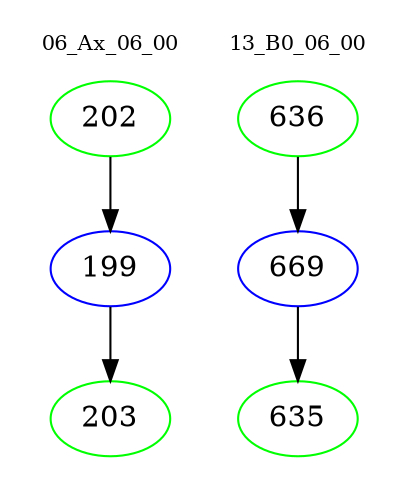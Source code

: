 digraph{
subgraph cluster_0 {
color = white
label = "06_Ax_06_00";
fontsize=10;
T0_202 [label="202", color="green"]
T0_202 -> T0_199 [color="black"]
T0_199 [label="199", color="blue"]
T0_199 -> T0_203 [color="black"]
T0_203 [label="203", color="green"]
}
subgraph cluster_1 {
color = white
label = "13_B0_06_00";
fontsize=10;
T1_636 [label="636", color="green"]
T1_636 -> T1_669 [color="black"]
T1_669 [label="669", color="blue"]
T1_669 -> T1_635 [color="black"]
T1_635 [label="635", color="green"]
}
}
